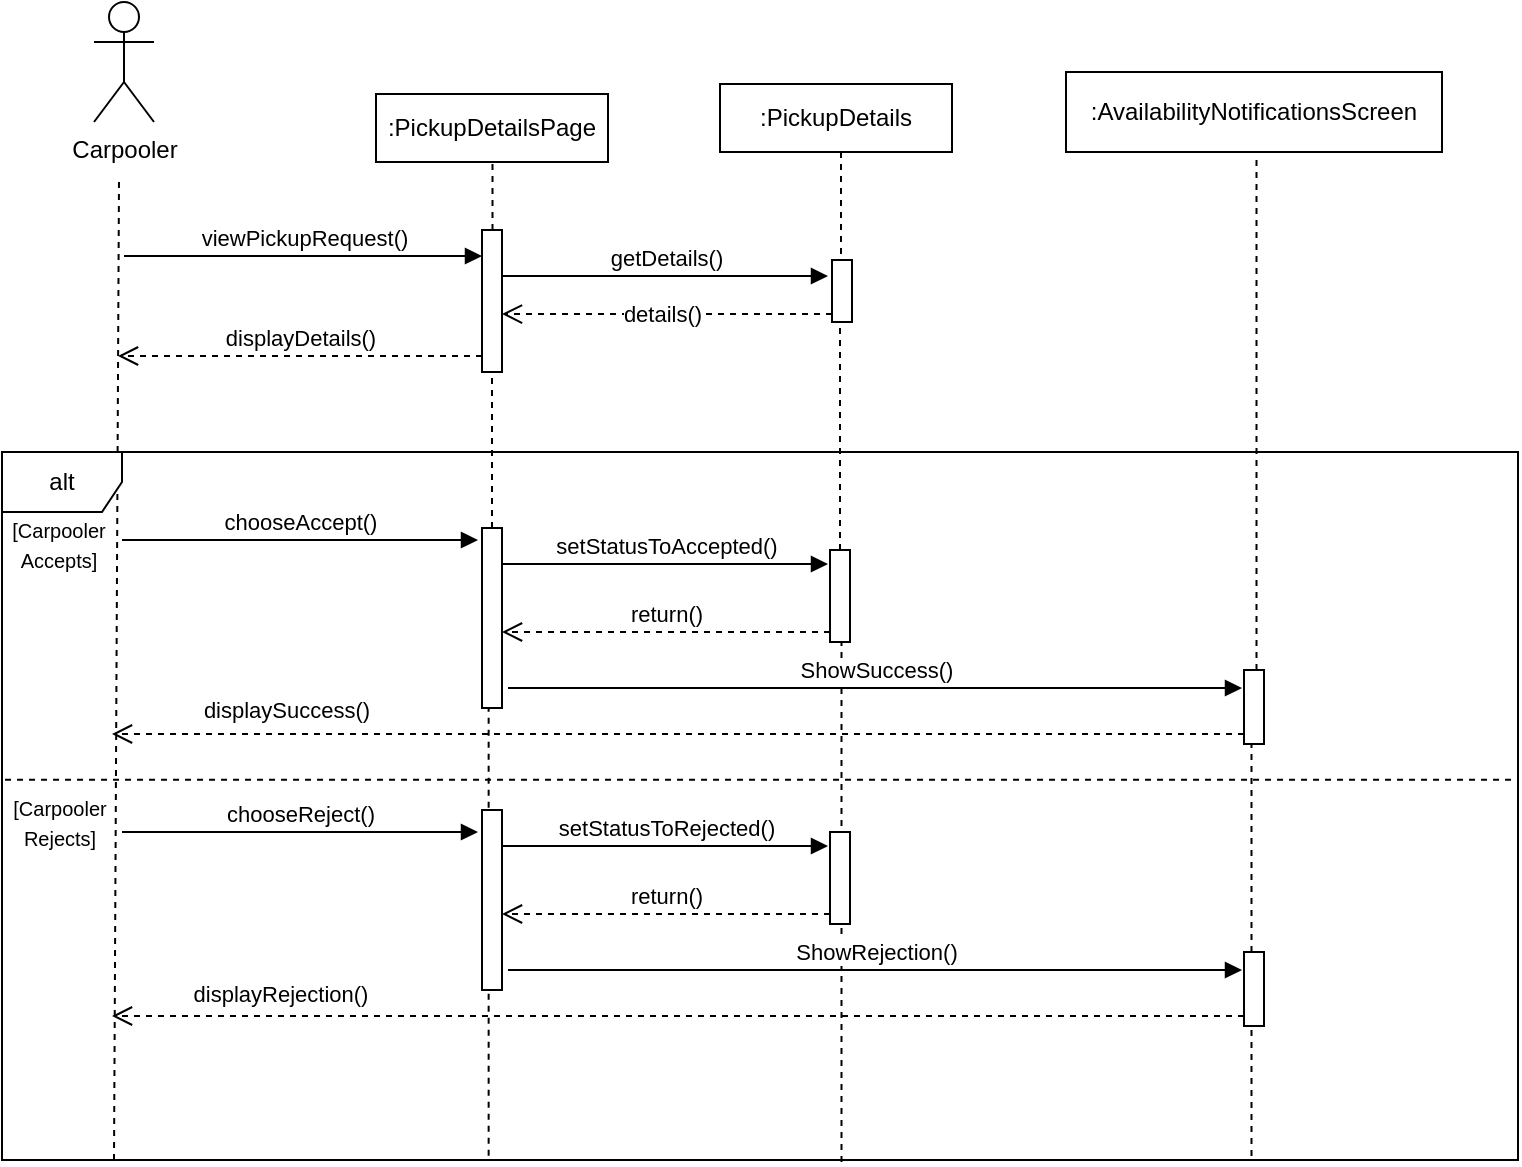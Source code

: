 <mxfile version="26.2.14">
  <diagram name="Page-1" id="2YBvvXClWsGukQMizWep">
    <mxGraphModel dx="878" dy="866" grid="0" gridSize="10" guides="1" tooltips="1" connect="1" arrows="1" fold="1" page="1" pageScale="1" pageWidth="850" pageHeight="1100" math="0" shadow="0">
      <root>
        <mxCell id="0" />
        <mxCell id="1" parent="0" />
        <mxCell id="2RZdAHKENMLZmcMKwcY9-1" value="Carpooler&lt;div&gt;&lt;br&gt;&lt;/div&gt;" style="shape=umlActor;verticalLabelPosition=bottom;verticalAlign=top;html=1;" vertex="1" parent="1">
          <mxGeometry x="68" y="51" width="30" height="60" as="geometry" />
        </mxCell>
        <mxCell id="2RZdAHKENMLZmcMKwcY9-2" value=":PickupDetailsPage" style="html=1;whiteSpace=wrap;" vertex="1" parent="1">
          <mxGeometry x="209" y="97" width="116" height="34" as="geometry" />
        </mxCell>
        <mxCell id="2RZdAHKENMLZmcMKwcY9-3" value=":PickupDetails" style="html=1;whiteSpace=wrap;" vertex="1" parent="1">
          <mxGeometry x="381" y="92" width="116" height="34" as="geometry" />
        </mxCell>
        <mxCell id="2RZdAHKENMLZmcMKwcY9-4" value=":AvailabilityNotificationsScreen" style="html=1;whiteSpace=wrap;" vertex="1" parent="1">
          <mxGeometry x="554" y="86" width="188" height="40" as="geometry" />
        </mxCell>
        <mxCell id="2RZdAHKENMLZmcMKwcY9-5" value="" style="endArrow=none;dashed=1;html=1;rounded=0;" edge="1" parent="1">
          <mxGeometry width="50" height="50" relative="1" as="geometry">
            <mxPoint x="78" y="630" as="sourcePoint" />
            <mxPoint x="80.5" y="139" as="targetPoint" />
          </mxGeometry>
        </mxCell>
        <mxCell id="2RZdAHKENMLZmcMKwcY9-6" value="" style="endArrow=none;dashed=1;html=1;rounded=0;" edge="1" parent="1" source="2RZdAHKENMLZmcMKwcY9-10">
          <mxGeometry width="50" height="50" relative="1" as="geometry">
            <mxPoint x="264.75" y="633" as="sourcePoint" />
            <mxPoint x="267.25" y="132" as="targetPoint" />
          </mxGeometry>
        </mxCell>
        <mxCell id="2RZdAHKENMLZmcMKwcY9-7" value="" style="endArrow=none;dashed=1;html=1;rounded=0;" edge="1" parent="1">
          <mxGeometry width="50" height="50" relative="1" as="geometry">
            <mxPoint x="441.5" y="177" as="sourcePoint" />
            <mxPoint x="441.5" y="126" as="targetPoint" />
          </mxGeometry>
        </mxCell>
        <mxCell id="2RZdAHKENMLZmcMKwcY9-8" value="" style="endArrow=none;dashed=1;html=1;rounded=0;" edge="1" parent="1" source="2RZdAHKENMLZmcMKwcY9-25">
          <mxGeometry width="50" height="50" relative="1" as="geometry">
            <mxPoint x="646.75" y="628" as="sourcePoint" />
            <mxPoint x="649.25" y="127" as="targetPoint" />
          </mxGeometry>
        </mxCell>
        <mxCell id="2RZdAHKENMLZmcMKwcY9-9" value="viewPickupRequest()" style="html=1;verticalAlign=bottom;endArrow=block;curved=0;rounded=0;" edge="1" parent="1" target="2RZdAHKENMLZmcMKwcY9-10">
          <mxGeometry width="80" relative="1" as="geometry">
            <mxPoint x="83" y="178" as="sourcePoint" />
            <mxPoint x="256" y="178" as="targetPoint" />
          </mxGeometry>
        </mxCell>
        <mxCell id="2RZdAHKENMLZmcMKwcY9-11" value="" style="endArrow=none;dashed=1;html=1;rounded=0;" edge="1" parent="1" source="2RZdAHKENMLZmcMKwcY9-18" target="2RZdAHKENMLZmcMKwcY9-10">
          <mxGeometry width="50" height="50" relative="1" as="geometry">
            <mxPoint x="264.75" y="633" as="sourcePoint" />
            <mxPoint x="267.25" y="132" as="targetPoint" />
          </mxGeometry>
        </mxCell>
        <mxCell id="2RZdAHKENMLZmcMKwcY9-10" value="" style="html=1;points=[[0,0,0,0,5],[0,1,0,0,-5],[1,0,0,0,5],[1,1,0,0,-5]];perimeter=orthogonalPerimeter;outlineConnect=0;targetShapes=umlLifeline;portConstraint=eastwest;newEdgeStyle={&quot;curved&quot;:0,&quot;rounded&quot;:0};" vertex="1" parent="1">
          <mxGeometry x="262" y="165" width="10" height="71" as="geometry" />
        </mxCell>
        <mxCell id="2RZdAHKENMLZmcMKwcY9-12" value="displayDetails()" style="html=1;verticalAlign=bottom;endArrow=open;dashed=1;endSize=8;curved=0;rounded=0;" edge="1" parent="1">
          <mxGeometry relative="1" as="geometry">
            <mxPoint x="262" y="228" as="sourcePoint" />
            <mxPoint x="80" y="228" as="targetPoint" />
          </mxGeometry>
        </mxCell>
        <mxCell id="2RZdAHKENMLZmcMKwcY9-13" value="getDetails()" style="html=1;verticalAlign=bottom;endArrow=block;curved=0;rounded=0;" edge="1" parent="1">
          <mxGeometry width="80" relative="1" as="geometry">
            <mxPoint x="272" y="188" as="sourcePoint" />
            <mxPoint x="435" y="188" as="targetPoint" />
          </mxGeometry>
        </mxCell>
        <mxCell id="2RZdAHKENMLZmcMKwcY9-15" value="" style="endArrow=none;dashed=1;html=1;rounded=0;" edge="1" parent="1" source="2RZdAHKENMLZmcMKwcY9-22" target="2RZdAHKENMLZmcMKwcY9-14">
          <mxGeometry width="50" height="50" relative="1" as="geometry">
            <mxPoint x="441.75" y="631" as="sourcePoint" />
            <mxPoint x="444.25" y="130" as="targetPoint" />
          </mxGeometry>
        </mxCell>
        <mxCell id="2RZdAHKENMLZmcMKwcY9-14" value="" style="html=1;points=[[0,0,0,0,5],[0,1,0,0,-5],[1,0,0,0,5],[1,1,0,0,-5]];perimeter=orthogonalPerimeter;outlineConnect=0;targetShapes=umlLifeline;portConstraint=eastwest;newEdgeStyle={&quot;curved&quot;:0,&quot;rounded&quot;:0};" vertex="1" parent="1">
          <mxGeometry x="437" y="180" width="10" height="31" as="geometry" />
        </mxCell>
        <mxCell id="2RZdAHKENMLZmcMKwcY9-16" value="details()" style="html=1;verticalAlign=bottom;endArrow=open;dashed=1;endSize=8;curved=0;rounded=0;entryX=1;entryY=0.592;entryDx=0;entryDy=0;entryPerimeter=0;" edge="1" parent="1" target="2RZdAHKENMLZmcMKwcY9-10">
          <mxGeometry x="0.03" y="9" relative="1" as="geometry">
            <mxPoint x="437" y="207" as="sourcePoint" />
            <mxPoint x="357" y="207" as="targetPoint" />
            <mxPoint as="offset" />
          </mxGeometry>
        </mxCell>
        <mxCell id="2RZdAHKENMLZmcMKwcY9-17" value="chooseAccept()" style="html=1;verticalAlign=bottom;endArrow=block;curved=0;rounded=0;" edge="1" parent="1">
          <mxGeometry width="80" relative="1" as="geometry">
            <mxPoint x="82" y="320" as="sourcePoint" />
            <mxPoint x="260" y="320" as="targetPoint" />
          </mxGeometry>
        </mxCell>
        <mxCell id="2RZdAHKENMLZmcMKwcY9-19" value="" style="endArrow=none;dashed=1;html=1;rounded=0;exitX=0.321;exitY=0.994;exitDx=0;exitDy=0;exitPerimeter=0;" edge="1" parent="1" source="2RZdAHKENMLZmcMKwcY9-37" target="2RZdAHKENMLZmcMKwcY9-18">
          <mxGeometry width="50" height="50" relative="1" as="geometry">
            <mxPoint x="264.75" y="633" as="sourcePoint" />
            <mxPoint x="265" y="236" as="targetPoint" />
          </mxGeometry>
        </mxCell>
        <mxCell id="2RZdAHKENMLZmcMKwcY9-18" value="" style="html=1;points=[[0,0,0,0,5],[0,1,0,0,-5],[1,0,0,0,5],[1,1,0,0,-5]];perimeter=orthogonalPerimeter;outlineConnect=0;targetShapes=umlLifeline;portConstraint=eastwest;newEdgeStyle={&quot;curved&quot;:0,&quot;rounded&quot;:0};" vertex="1" parent="1">
          <mxGeometry x="262" y="314" width="10" height="90" as="geometry" />
        </mxCell>
        <mxCell id="2RZdAHKENMLZmcMKwcY9-20" value="setStatusToAccepted()" style="html=1;verticalAlign=bottom;endArrow=block;curved=0;rounded=0;" edge="1" parent="1">
          <mxGeometry width="80" relative="1" as="geometry">
            <mxPoint x="272" y="332" as="sourcePoint" />
            <mxPoint x="435" y="332" as="targetPoint" />
          </mxGeometry>
        </mxCell>
        <mxCell id="2RZdAHKENMLZmcMKwcY9-21" value="" style="endArrow=none;dashed=1;html=1;rounded=0;" edge="1" parent="1" target="2RZdAHKENMLZmcMKwcY9-22">
          <mxGeometry width="50" height="50" relative="1" as="geometry">
            <mxPoint x="441.75" y="631" as="sourcePoint" />
            <mxPoint x="442" y="211" as="targetPoint" />
          </mxGeometry>
        </mxCell>
        <mxCell id="2RZdAHKENMLZmcMKwcY9-22" value="" style="html=1;points=[[0,0,0,0,5],[0,1,0,0,-5],[1,0,0,0,5],[1,1,0,0,-5]];perimeter=orthogonalPerimeter;outlineConnect=0;targetShapes=umlLifeline;portConstraint=eastwest;newEdgeStyle={&quot;curved&quot;:0,&quot;rounded&quot;:0};" vertex="1" parent="1">
          <mxGeometry x="436" y="325" width="10" height="46" as="geometry" />
        </mxCell>
        <mxCell id="2RZdAHKENMLZmcMKwcY9-23" value="return()" style="html=1;verticalAlign=bottom;endArrow=open;dashed=1;endSize=8;curved=0;rounded=0;" edge="1" parent="1">
          <mxGeometry relative="1" as="geometry">
            <mxPoint x="436" y="366" as="sourcePoint" />
            <mxPoint x="272" y="366" as="targetPoint" />
          </mxGeometry>
        </mxCell>
        <mxCell id="2RZdAHKENMLZmcMKwcY9-24" value="ShowSuccess()" style="html=1;verticalAlign=bottom;endArrow=block;curved=0;rounded=0;" edge="1" parent="1">
          <mxGeometry width="80" relative="1" as="geometry">
            <mxPoint x="275" y="394" as="sourcePoint" />
            <mxPoint x="642" y="394" as="targetPoint" />
          </mxGeometry>
        </mxCell>
        <mxCell id="2RZdAHKENMLZmcMKwcY9-26" value="" style="endArrow=none;dashed=1;html=1;rounded=0;" edge="1" parent="1" target="2RZdAHKENMLZmcMKwcY9-25">
          <mxGeometry width="50" height="50" relative="1" as="geometry">
            <mxPoint x="646.75" y="628" as="sourcePoint" />
            <mxPoint x="649.25" y="127" as="targetPoint" />
          </mxGeometry>
        </mxCell>
        <mxCell id="2RZdAHKENMLZmcMKwcY9-25" value="" style="html=1;points=[[0,0,0,0,5],[0,1,0,0,-5],[1,0,0,0,5],[1,1,0,0,-5]];perimeter=orthogonalPerimeter;outlineConnect=0;targetShapes=umlLifeline;portConstraint=eastwest;newEdgeStyle={&quot;curved&quot;:0,&quot;rounded&quot;:0};" vertex="1" parent="1">
          <mxGeometry x="643" y="385" width="10" height="37" as="geometry" />
        </mxCell>
        <mxCell id="2RZdAHKENMLZmcMKwcY9-27" value="displaySuccess()" style="html=1;verticalAlign=bottom;endArrow=open;dashed=1;endSize=8;curved=0;rounded=0;" edge="1" parent="1">
          <mxGeometry x="0.693" y="-3" relative="1" as="geometry">
            <mxPoint x="643" y="417" as="sourcePoint" />
            <mxPoint x="77" y="417" as="targetPoint" />
            <mxPoint as="offset" />
          </mxGeometry>
        </mxCell>
        <mxCell id="2RZdAHKENMLZmcMKwcY9-28" value="chooseReject()" style="html=1;verticalAlign=bottom;endArrow=block;curved=0;rounded=0;" edge="1" parent="1">
          <mxGeometry width="80" relative="1" as="geometry">
            <mxPoint x="82" y="466" as="sourcePoint" />
            <mxPoint x="260" y="466" as="targetPoint" />
          </mxGeometry>
        </mxCell>
        <mxCell id="2RZdAHKENMLZmcMKwcY9-29" value="" style="html=1;points=[[0,0,0,0,5],[0,1,0,0,-5],[1,0,0,0,5],[1,1,0,0,-5]];perimeter=orthogonalPerimeter;outlineConnect=0;targetShapes=umlLifeline;portConstraint=eastwest;newEdgeStyle={&quot;curved&quot;:0,&quot;rounded&quot;:0};" vertex="1" parent="1">
          <mxGeometry x="262" y="455" width="10" height="90" as="geometry" />
        </mxCell>
        <mxCell id="2RZdAHKENMLZmcMKwcY9-30" value="setStatusToRejected()" style="html=1;verticalAlign=bottom;endArrow=block;curved=0;rounded=0;" edge="1" parent="1">
          <mxGeometry width="80" relative="1" as="geometry">
            <mxPoint x="272" y="473" as="sourcePoint" />
            <mxPoint x="435" y="473" as="targetPoint" />
          </mxGeometry>
        </mxCell>
        <mxCell id="2RZdAHKENMLZmcMKwcY9-31" value="" style="html=1;points=[[0,0,0,0,5],[0,1,0,0,-5],[1,0,0,0,5],[1,1,0,0,-5]];perimeter=orthogonalPerimeter;outlineConnect=0;targetShapes=umlLifeline;portConstraint=eastwest;newEdgeStyle={&quot;curved&quot;:0,&quot;rounded&quot;:0};" vertex="1" parent="1">
          <mxGeometry x="436" y="466" width="10" height="46" as="geometry" />
        </mxCell>
        <mxCell id="2RZdAHKENMLZmcMKwcY9-32" value="return()" style="html=1;verticalAlign=bottom;endArrow=open;dashed=1;endSize=8;curved=0;rounded=0;" edge="1" parent="1">
          <mxGeometry relative="1" as="geometry">
            <mxPoint x="436" y="507" as="sourcePoint" />
            <mxPoint x="272" y="507" as="targetPoint" />
          </mxGeometry>
        </mxCell>
        <mxCell id="2RZdAHKENMLZmcMKwcY9-33" value="ShowRejection()" style="html=1;verticalAlign=bottom;endArrow=block;curved=0;rounded=0;" edge="1" parent="1">
          <mxGeometry width="80" relative="1" as="geometry">
            <mxPoint x="275" y="535" as="sourcePoint" />
            <mxPoint x="642" y="535" as="targetPoint" />
          </mxGeometry>
        </mxCell>
        <mxCell id="2RZdAHKENMLZmcMKwcY9-34" value="" style="html=1;points=[[0,0,0,0,5],[0,1,0,0,-5],[1,0,0,0,5],[1,1,0,0,-5]];perimeter=orthogonalPerimeter;outlineConnect=0;targetShapes=umlLifeline;portConstraint=eastwest;newEdgeStyle={&quot;curved&quot;:0,&quot;rounded&quot;:0};" vertex="1" parent="1">
          <mxGeometry x="643" y="526" width="10" height="37" as="geometry" />
        </mxCell>
        <mxCell id="2RZdAHKENMLZmcMKwcY9-35" value="displayRejection()" style="html=1;verticalAlign=bottom;endArrow=open;dashed=1;endSize=8;curved=0;rounded=0;" edge="1" parent="1">
          <mxGeometry x="0.703" y="-2" relative="1" as="geometry">
            <mxPoint x="643" y="558" as="sourcePoint" />
            <mxPoint x="77" y="558" as="targetPoint" />
            <mxPoint as="offset" />
          </mxGeometry>
        </mxCell>
        <mxCell id="2RZdAHKENMLZmcMKwcY9-37" value="alt" style="shape=umlFrame;whiteSpace=wrap;html=1;pointerEvents=0;" vertex="1" parent="1">
          <mxGeometry x="22" y="276" width="758" height="354" as="geometry" />
        </mxCell>
        <mxCell id="2RZdAHKENMLZmcMKwcY9-39" value="" style="endArrow=none;dashed=1;html=1;rounded=0;exitX=0.002;exitY=0.463;exitDx=0;exitDy=0;exitPerimeter=0;entryX=0.999;entryY=0.463;entryDx=0;entryDy=0;entryPerimeter=0;" edge="1" parent="1" source="2RZdAHKENMLZmcMKwcY9-37" target="2RZdAHKENMLZmcMKwcY9-37">
          <mxGeometry width="50" height="50" relative="1" as="geometry">
            <mxPoint x="401" y="471" as="sourcePoint" />
            <mxPoint x="451" y="421" as="targetPoint" />
          </mxGeometry>
        </mxCell>
        <mxCell id="2RZdAHKENMLZmcMKwcY9-42" value="&lt;font style=&quot;font-size: 10px;&quot;&gt;[Carpooler Accepts]&lt;/font&gt;" style="text;html=1;align=center;verticalAlign=middle;whiteSpace=wrap;rounded=0;" vertex="1" parent="1">
          <mxGeometry x="26.25" y="310" width="49" height="23" as="geometry" />
        </mxCell>
        <mxCell id="2RZdAHKENMLZmcMKwcY9-43" value="&lt;font style=&quot;font-size: 10px;&quot;&gt;[Carpooler Rejects]&lt;/font&gt;" style="text;html=1;align=center;verticalAlign=middle;whiteSpace=wrap;rounded=0;" vertex="1" parent="1">
          <mxGeometry x="28" y="441" width="45.5" height="39" as="geometry" />
        </mxCell>
      </root>
    </mxGraphModel>
  </diagram>
</mxfile>
